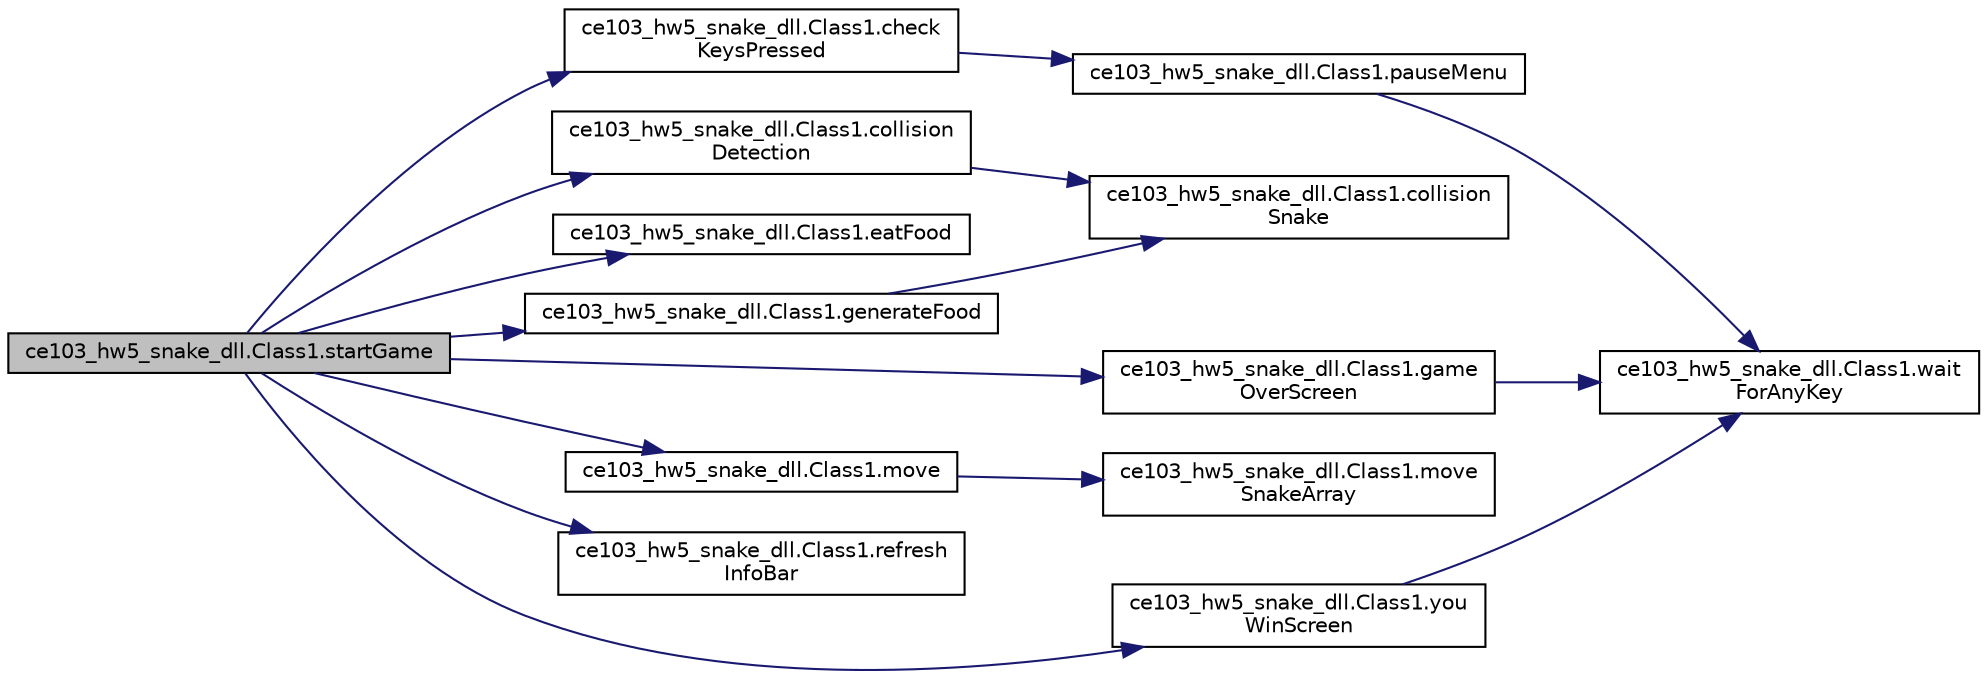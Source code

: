 digraph "ce103_hw5_snake_dll.Class1.startGame"
{
 // INTERACTIVE_SVG=YES
 // LATEX_PDF_SIZE
  edge [fontname="Helvetica",fontsize="10",labelfontname="Helvetica",labelfontsize="10"];
  node [fontname="Helvetica",fontsize="10",shape=record];
  rankdir="LR";
  Node1 [label="ce103_hw5_snake_dll.Class1.startGame",height=0.2,width=0.4,color="black", fillcolor="grey75", style="filled", fontcolor="black",tooltip=" "];
  Node1 -> Node2 [color="midnightblue",fontsize="10",style="solid",fontname="Helvetica"];
  Node2 [label="ce103_hw5_snake_dll.Class1.check\lKeysPressed",height=0.2,width=0.4,color="black", fillcolor="white", style="filled",URL="$d2/dee/a00049.html#a92d6631f31a8552bdc9d5e3caff31fb0",tooltip=" "];
  Node2 -> Node3 [color="midnightblue",fontsize="10",style="solid",fontname="Helvetica"];
  Node3 [label="ce103_hw5_snake_dll.Class1.pauseMenu",height=0.2,width=0.4,color="black", fillcolor="white", style="filled",URL="$d2/dee/a00049.html#aff195689d111b585591b6b6844dbd372",tooltip=" "];
  Node3 -> Node4 [color="midnightblue",fontsize="10",style="solid",fontname="Helvetica"];
  Node4 [label="ce103_hw5_snake_dll.Class1.wait\lForAnyKey",height=0.2,width=0.4,color="black", fillcolor="white", style="filled",URL="$d2/dee/a00049.html#a75471862cf9ce7eadaa220273eae32bc",tooltip=" "];
  Node1 -> Node5 [color="midnightblue",fontsize="10",style="solid",fontname="Helvetica"];
  Node5 [label="ce103_hw5_snake_dll.Class1.collision\lDetection",height=0.2,width=0.4,color="black", fillcolor="white", style="filled",URL="$d2/dee/a00049.html#a2d3bc264f8103c1883ade4393a159725",tooltip=" "];
  Node5 -> Node6 [color="midnightblue",fontsize="10",style="solid",fontname="Helvetica"];
  Node6 [label="ce103_hw5_snake_dll.Class1.collision\lSnake",height=0.2,width=0.4,color="black", fillcolor="white", style="filled",URL="$d2/dee/a00049.html#a38f4ba5cf7dab19d81e0d9a78e1fd7f8",tooltip=" "];
  Node1 -> Node7 [color="midnightblue",fontsize="10",style="solid",fontname="Helvetica"];
  Node7 [label="ce103_hw5_snake_dll.Class1.eatFood",height=0.2,width=0.4,color="black", fillcolor="white", style="filled",URL="$d2/dee/a00049.html#a08ada322cfc8ae6e7dd55fab1045d223",tooltip=" "];
  Node1 -> Node8 [color="midnightblue",fontsize="10",style="solid",fontname="Helvetica"];
  Node8 [label="ce103_hw5_snake_dll.Class1.game\lOverScreen",height=0.2,width=0.4,color="black", fillcolor="white", style="filled",URL="$d2/dee/a00049.html#ae31c93e368ca652c25c8d0dc2bc58744",tooltip=" "];
  Node8 -> Node4 [color="midnightblue",fontsize="10",style="solid",fontname="Helvetica"];
  Node1 -> Node9 [color="midnightblue",fontsize="10",style="solid",fontname="Helvetica"];
  Node9 [label="ce103_hw5_snake_dll.Class1.generateFood",height=0.2,width=0.4,color="black", fillcolor="white", style="filled",URL="$d2/dee/a00049.html#af339b90157df939f390ee61ad4840bdc",tooltip=" "];
  Node9 -> Node6 [color="midnightblue",fontsize="10",style="solid",fontname="Helvetica"];
  Node1 -> Node10 [color="midnightblue",fontsize="10",style="solid",fontname="Helvetica"];
  Node10 [label="ce103_hw5_snake_dll.Class1.move",height=0.2,width=0.4,color="black", fillcolor="white", style="filled",URL="$d2/dee/a00049.html#a028e04318430275ddaa13b78353e8f25",tooltip=" "];
  Node10 -> Node11 [color="midnightblue",fontsize="10",style="solid",fontname="Helvetica"];
  Node11 [label="ce103_hw5_snake_dll.Class1.move\lSnakeArray",height=0.2,width=0.4,color="black", fillcolor="white", style="filled",URL="$d2/dee/a00049.html#a17086b05773355a15f3b67086831d497",tooltip=" "];
  Node1 -> Node12 [color="midnightblue",fontsize="10",style="solid",fontname="Helvetica"];
  Node12 [label="ce103_hw5_snake_dll.Class1.refresh\lInfoBar",height=0.2,width=0.4,color="black", fillcolor="white", style="filled",URL="$d2/dee/a00049.html#a8bda7f6ff9d0ba312fe837c8beae3654",tooltip=" "];
  Node1 -> Node13 [color="midnightblue",fontsize="10",style="solid",fontname="Helvetica"];
  Node13 [label="ce103_hw5_snake_dll.Class1.you\lWinScreen",height=0.2,width=0.4,color="black", fillcolor="white", style="filled",URL="$d2/dee/a00049.html#aca109a5aa4f94363f513078ec12bb9d5",tooltip=" "];
  Node13 -> Node4 [color="midnightblue",fontsize="10",style="solid",fontname="Helvetica"];
}
